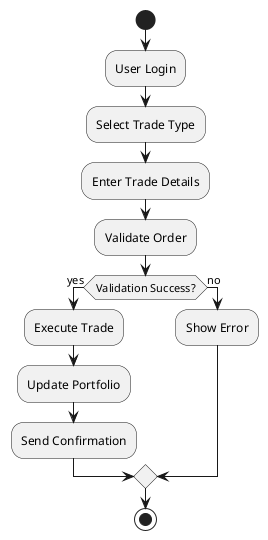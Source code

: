 @startuml
start
:User Login;
:Select Trade Type;
:Enter Trade Details;
:Validate Order;
if (Validation Success?) then (yes)
  :Execute Trade;
  :Update Portfolio;
  :Send Confirmation;
else (no)
  :Show Error;
endif
stop
@enduml